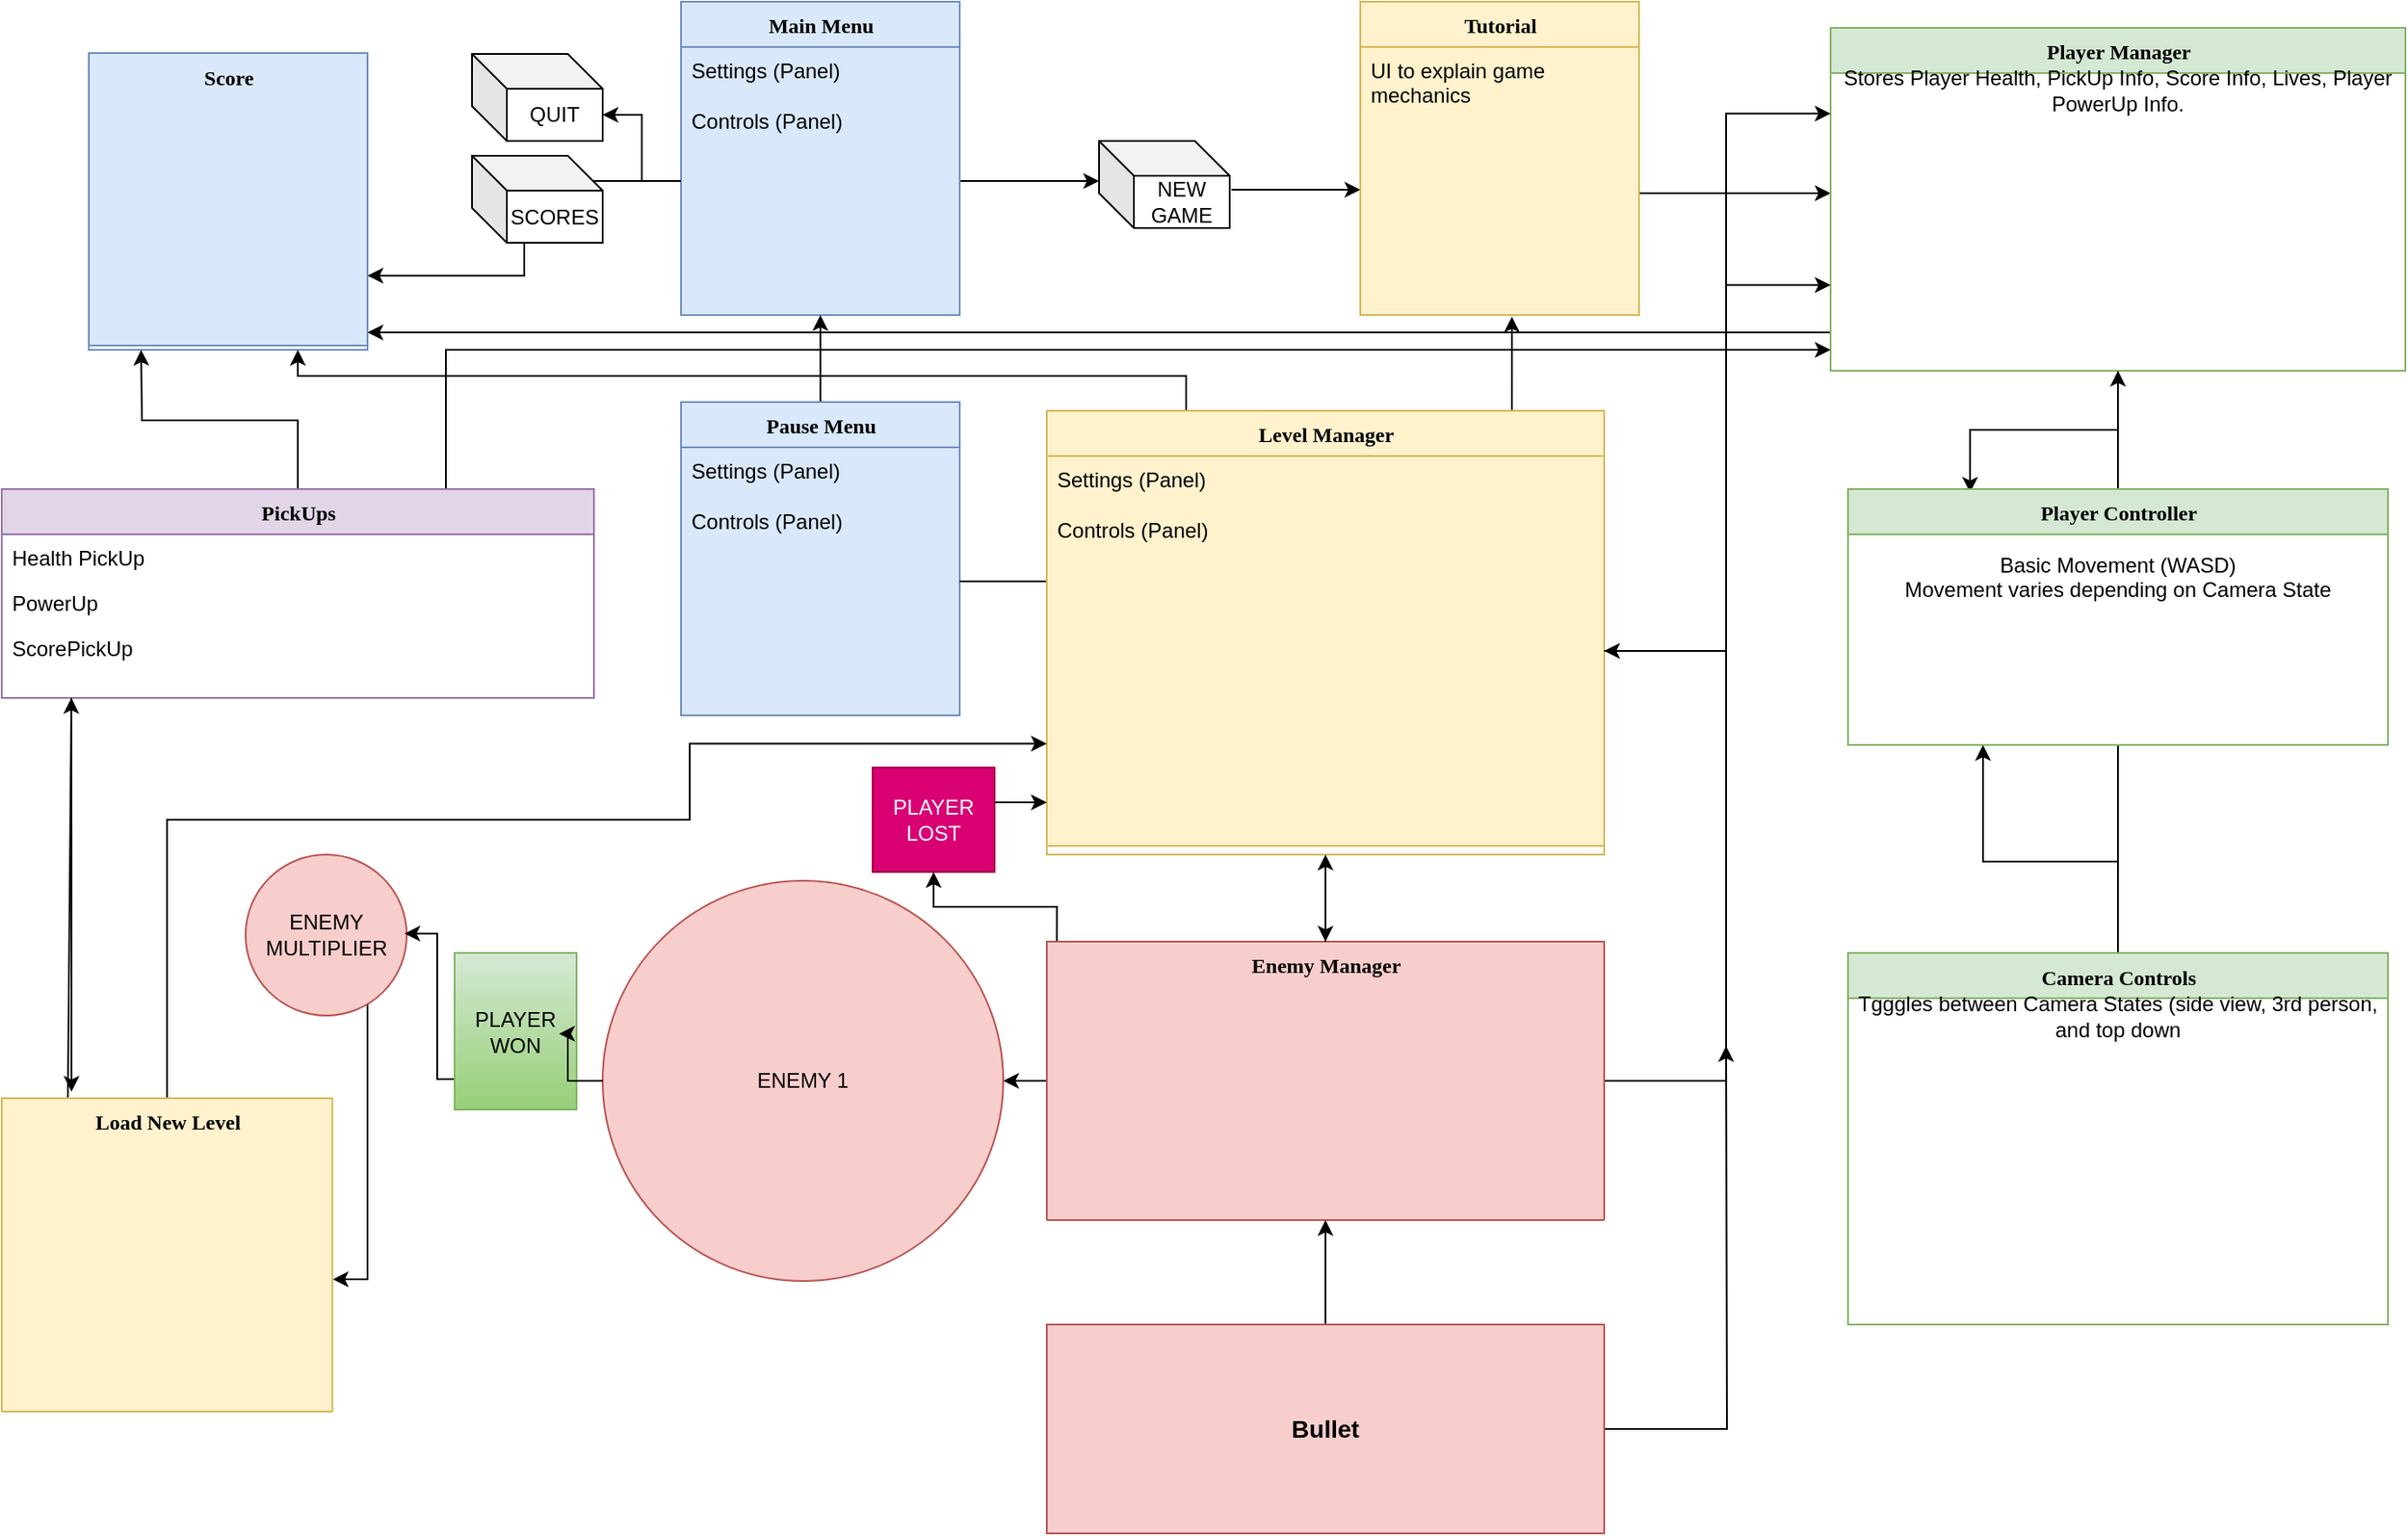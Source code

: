 <mxfile version="13.7.9" type="device"><diagram name="Page-1" id="9f46799a-70d6-7492-0946-bef42562c5a5"><mxGraphModel dx="1117" dy="717" grid="1" gridSize="10" guides="1" tooltips="1" connect="1" arrows="1" fold="1" page="1" pageScale="1" pageWidth="1100" pageHeight="850" background="#ffffff" math="0" shadow="0"><root><mxCell id="0"/><mxCell id="1" parent="0"/><mxCell id="7g6UwzHzDNSb4_OiX2LM-1" style="edgeStyle=orthogonalEdgeStyle;rounded=0;orthogonalLoop=1;jettySize=auto;html=1;" parent="1" source="78961159f06e98e8-31" edge="1"><mxGeometry relative="1" as="geometry"><mxPoint x="670" y="113" as="targetPoint"/></mxGeometry></mxCell><mxCell id="7g6UwzHzDNSb4_OiX2LM-4" value="NEW GAME" style="shape=cube;whiteSpace=wrap;html=1;boundedLbl=1;backgroundOutline=1;darkOpacity=0.05;darkOpacity2=0.1;" parent="1" vertex="1"><mxGeometry x="670" y="90" width="75" height="50" as="geometry"/></mxCell><mxCell id="78961159f06e98e8-30" value="Main Menu" style="swimlane;html=1;fontStyle=1;align=center;verticalAlign=top;childLayout=stackLayout;horizontal=1;startSize=26;horizontalStack=0;resizeParent=1;resizeLast=0;collapsible=1;marginBottom=0;swimlaneFillColor=#ffffff;rounded=0;shadow=0;comic=0;labelBackgroundColor=none;strokeWidth=1;fillColor=#dae8fc;fontFamily=Verdana;fontSize=12;strokeColor=#6c8ebf;" parent="1" vertex="1"><mxGeometry x="430" y="10" width="160" height="180" as="geometry"/></mxCell><mxCell id="78961159f06e98e8-31" value="Settings (Panel)&lt;br&gt;&lt;br&gt;Controls (Panel)&lt;br&gt;&lt;br&gt;" style="text;html=1;strokeColor=#6c8ebf;fillColor=#dae8fc;align=left;verticalAlign=top;spacingLeft=4;spacingRight=4;whiteSpace=wrap;overflow=hidden;rotatable=0;points=[[0,0.5],[1,0.5]];portConstraint=eastwest;" parent="78961159f06e98e8-30" vertex="1"><mxGeometry y="26" width="160" height="154" as="geometry"/></mxCell><mxCell id="7g6UwzHzDNSb4_OiX2LM-6" style="edgeStyle=orthogonalEdgeStyle;rounded=0;orthogonalLoop=1;jettySize=auto;html=1;exitX=1.013;exitY=0.56;exitDx=0;exitDy=0;exitPerimeter=0;" parent="1" source="7g6UwzHzDNSb4_OiX2LM-4" edge="1"><mxGeometry relative="1" as="geometry"><mxPoint x="820" y="118" as="targetPoint"/><mxPoint x="600" y="123" as="sourcePoint"/></mxGeometry></mxCell><mxCell id="7g6UwzHzDNSb4_OiX2LM-8" style="edgeStyle=orthogonalEdgeStyle;rounded=0;orthogonalLoop=1;jettySize=auto;html=1;exitX=1;exitY=0.5;exitDx=0;exitDy=0;" parent="1" source="7g6UwzHzDNSb4_OiX2LM-3" edge="1"><mxGeometry relative="1" as="geometry"><mxPoint x="1090" y="120" as="targetPoint"/><mxPoint x="755.975" y="128" as="sourcePoint"/><Array as="points"><mxPoint x="980" y="120"/><mxPoint x="1080" y="120"/></Array></mxGeometry></mxCell><mxCell id="7g6UwzHzDNSb4_OiX2LM-9" style="edgeStyle=orthogonalEdgeStyle;rounded=0;orthogonalLoop=1;jettySize=auto;html=1;entryX=0.226;entryY=0.014;entryDx=0;entryDy=0;entryPerimeter=0;" parent="1" source="78961159f06e98e8-43" target="78961159f06e98e8-108" edge="1"><mxGeometry relative="1" as="geometry"><mxPoint x="1170" y="280" as="targetPoint"/></mxGeometry></mxCell><mxCell id="7g6UwzHzDNSb4_OiX2LM-23" style="edgeStyle=orthogonalEdgeStyle;rounded=0;orthogonalLoop=1;jettySize=auto;html=1;" parent="1" source="78961159f06e98e8-43" edge="1"><mxGeometry relative="1" as="geometry"><mxPoint x="250" y="200" as="targetPoint"/><Array as="points"><mxPoint x="270" y="200"/></Array></mxGeometry></mxCell><mxCell id="78961159f06e98e8-43" value="Player Manager" style="swimlane;html=1;fontStyle=1;align=center;verticalAlign=top;childLayout=stackLayout;horizontal=1;startSize=26;horizontalStack=0;resizeParent=1;resizeLast=0;collapsible=1;marginBottom=0;swimlaneFillColor=#ffffff;rounded=0;shadow=0;comic=0;labelBackgroundColor=none;strokeWidth=1;fillColor=#d5e8d4;fontFamily=Verdana;fontSize=12;strokeColor=#82b366;" parent="1" vertex="1"><mxGeometry x="1090" y="25" width="330" height="197" as="geometry"/></mxCell><mxCell id="M4Df9N0OXXK_CthIu2Uw-7" value="Stores Player Health, PickUp Info, Score Info, Lives, Player PowerUp Info." style="text;html=1;strokeColor=none;fillColor=none;align=center;verticalAlign=middle;whiteSpace=wrap;rounded=0;" parent="78961159f06e98e8-43" vertex="1"><mxGeometry y="26" width="330" height="20" as="geometry"/></mxCell><mxCell id="7g6UwzHzDNSb4_OiX2LM-13" style="edgeStyle=orthogonalEdgeStyle;rounded=0;orthogonalLoop=1;jettySize=auto;html=1;entryX=0.5;entryY=1;entryDx=0;entryDy=0;" parent="1" source="78961159f06e98e8-108" target="78961159f06e98e8-43" edge="1"><mxGeometry relative="1" as="geometry"/></mxCell><mxCell id="7g6UwzHzDNSb4_OiX2LM-12" style="edgeStyle=orthogonalEdgeStyle;rounded=0;orthogonalLoop=1;jettySize=auto;html=1;entryX=0.25;entryY=1;entryDx=0;entryDy=0;" parent="1" source="7g6UwzHzDNSb4_OiX2LM-10" target="78961159f06e98e8-108" edge="1"><mxGeometry relative="1" as="geometry"><mxPoint x="1170" y="450" as="targetPoint"/><Array as="points"><mxPoint x="1255" y="504"/><mxPoint x="1178" y="504"/></Array></mxGeometry></mxCell><mxCell id="7g6UwzHzDNSb4_OiX2LM-11" style="edgeStyle=orthogonalEdgeStyle;rounded=0;orthogonalLoop=1;jettySize=auto;html=1;exitX=0.5;exitY=1;exitDx=0;exitDy=0;entryX=0.5;entryY=0;entryDx=0;entryDy=0;" parent="1" source="78961159f06e98e8-108" target="7g6UwzHzDNSb4_OiX2LM-10" edge="1"><mxGeometry relative="1" as="geometry"><mxPoint x="1245" y="550" as="targetPoint"/><mxPoint x="1170" y="440" as="sourcePoint"/><Array as="points"><mxPoint x="1255" y="570"/></Array></mxGeometry></mxCell><mxCell id="7g6UwzHzDNSb4_OiX2LM-15" value="QUIT" style="shape=cube;whiteSpace=wrap;html=1;boundedLbl=1;backgroundOutline=1;darkOpacity=0.05;darkOpacity2=0.1;" parent="1" vertex="1"><mxGeometry x="310" y="40" width="75" height="50" as="geometry"/></mxCell><mxCell id="7g6UwzHzDNSb4_OiX2LM-16" style="edgeStyle=orthogonalEdgeStyle;rounded=0;orthogonalLoop=1;jettySize=auto;html=1;entryX=0;entryY=0;entryDx=75;entryDy=35;entryPerimeter=0;" parent="1" source="78961159f06e98e8-31" target="7g6UwzHzDNSb4_OiX2LM-15" edge="1"><mxGeometry relative="1" as="geometry"/></mxCell><mxCell id="7g6UwzHzDNSb4_OiX2LM-17" style="edgeStyle=orthogonalEdgeStyle;rounded=0;orthogonalLoop=1;jettySize=auto;html=1;entryX=1;entryY=0.75;entryDx=0;entryDy=0;" parent="1" source="78961159f06e98e8-31" target="78961159f06e98e8-95" edge="1"><mxGeometry relative="1" as="geometry"/></mxCell><mxCell id="7g6UwzHzDNSb4_OiX2LM-18" value="SCORES" style="shape=cube;whiteSpace=wrap;html=1;boundedLbl=1;backgroundOutline=1;darkOpacity=0.05;darkOpacity2=0.1;" parent="1" vertex="1"><mxGeometry x="310" y="98.5" width="75" height="50" as="geometry"/></mxCell><mxCell id="7g6UwzHzDNSb4_OiX2LM-22" style="edgeStyle=orthogonalEdgeStyle;rounded=0;orthogonalLoop=1;jettySize=auto;html=1;entryX=0.5;entryY=1;entryDx=0;entryDy=0;entryPerimeter=0;" parent="1" source="7g6UwzHzDNSb4_OiX2LM-20" target="78961159f06e98e8-31" edge="1"><mxGeometry relative="1" as="geometry"/></mxCell><mxCell id="7g6UwzHzDNSb4_OiX2LM-20" value="Pause Menu" style="swimlane;html=1;fontStyle=1;align=center;verticalAlign=top;childLayout=stackLayout;horizontal=1;startSize=26;horizontalStack=0;resizeParent=1;resizeLast=0;collapsible=1;marginBottom=0;swimlaneFillColor=#ffffff;rounded=0;shadow=0;comic=0;labelBackgroundColor=none;strokeWidth=1;fillColor=#dae8fc;fontFamily=Verdana;fontSize=12;strokeColor=#6c8ebf;" parent="1" vertex="1"><mxGeometry x="430" y="240" width="160" height="180" as="geometry"/></mxCell><mxCell id="7g6UwzHzDNSb4_OiX2LM-21" value="Settings (Panel)&lt;br&gt;&lt;br&gt;Controls (Panel)&lt;br&gt;&lt;br&gt;" style="text;html=1;strokeColor=#6c8ebf;fillColor=#dae8fc;align=left;verticalAlign=top;spacingLeft=4;spacingRight=4;whiteSpace=wrap;overflow=hidden;rotatable=0;points=[[0,0.5],[1,0.5]];portConstraint=eastwest;" parent="7g6UwzHzDNSb4_OiX2LM-20" vertex="1"><mxGeometry y="26" width="160" height="154" as="geometry"/></mxCell><mxCell id="78961159f06e98e8-95" value="Score&lt;br&gt;&lt;span style=&quot;color: rgba(0 , 0 , 0 , 0) ; font-family: monospace ; font-size: 0px ; font-weight: 400&quot;&gt;%3CmxGraphModel%3E%3Croot%3E%3CmxCell%20id%3D%220%22%2F%3E%3CmxCell%20id%3D%221%22%20parent%3D%220%22%2F%3E%3CmxCell%20id%3D%222%22%20value%3D%22Displays%20High%20Scores%22%20style%3D%22text%3Bhtml%3D1%3BstrokeColor%3Dnone%3BfillColor%3Dnone%3Balign%3Dleft%3BverticalAlign%3Dtop%3BspacingLeft%3D4%3BspacingRight%3D4%3BwhiteSpace%3Dwrap%3Boverflow%3Dhidden%3Brotatable%3D0%3Bpoints%3D%5B%5B0%2C0.5%5D%2C%5B1%2C0.5%5D%5D%3BportConstraint%3Deastwest%3B%22%20vertex%3D%221%22%20parent%3D%221%22%3E%3CmxGeometry%20x%3D%2290%22%20y%3D%22207.5%22%20width%3D%22160%22%20height%3D%2232%22%20as%3D%22geometry%22%2F%3E%3C%2FmxCell%3E%3CmxCell%20id%3D%223%22%20value%3D%22Saves%20Scores%22%20style%3D%22text%3Bhtml%3D1%3BstrokeColor%3Dnone%3BfillColor%3Dnone%3Balign%3Dleft%3BverticalAlign%3Dtop%3BspacingLeft%3D4%3BspacingRight%3D4%3BwhiteSpace%3Dwrap%3Boverflow%3Dhidden%3Brotatable%3D0%3Bpoints%3D%5B%5B0%2C0.5%5D%2C%5B1%2C0.5%5D%5D%3BportConstraint%3Deastwest%3B%22%20vertex%3D%221%22%20parent%3D%221%22%3E%3CmxGeometry%20x%3D%2290%22%20y%3D%22239.5%22%20width%3D%22160%22%20height%3D%2230%22%20as%3D%22geometry%22%2F%3E%3C%2FmxCell%3E%3C%2Froot%3E%3C%2FmxGraphModel%3E&lt;/span&gt;&lt;span style=&quot;color: rgba(0 , 0 , 0 , 0) ; font-family: monospace ; font-size: 0px ; font-weight: 400&quot;&gt;%3CmxGraphModel%3E%3Croot%3E%3CmxCell%20id%3D%220%22%2F%3E%3CmxCell%20id%3D%221%22%20parent%3D%220%22%2F%3E%3CmxCell%20id%3D%222%22%20value%3D%22Displays%20High%20Scores%22%20style%3D%22text%3Bhtml%3D1%3BstrokeColor%3Dnone%3BfillColor%3Dnone%3Balign%3Dleft%3BverticalAlign%3Dtop%3BspacingLeft%3D4%3BspacingRight%3D4%3BwhiteSpace%3Dwrap%3Boverflow%3Dhidden%3Brotatable%3D0%3Bpoints%3D%5B%5B0%2C0.5%5D%2C%5B1%2C0.5%5D%5D%3BportConstraint%3Deastwest%3B%22%20vertex%3D%221%22%20parent%3D%221%22%3E%3CmxGeometry%20x%3D%2290%22%20y%3D%22207.5%22%20width%3D%22160%22%20height%3D%2232%22%20as%3D%22geometry%22%2F%3E%3C%2FmxCell%3E%3CmxCell%20id%3D%223%22%20value%3D%22Saves%20Scores%22%20style%3D%22text%3Bhtml%3D1%3BstrokeColor%3Dnone%3BfillColor%3Dnone%3Balign%3Dleft%3BverticalAlign%3Dtop%3BspacingLeft%3D4%3BspacingRight%3D4%3BwhiteSpace%3Dwrap%3Boverflow%3Dhidden%3Brotatable%3D0%3Bpoints%3D%5B%5B0%2C0.5%5D%2C%5B1%2C0.5%5D%5D%3BportConstraint%3Deastwest%3B%22%20vertex%3D%221%22%20parent%3D%221%22%3E%3CmxGeometry%20x%3D%2290%22%20y%3D%22239.5%22%20width%3D%22160%22%20height%3D%2230%22%20as%3D%22geometry%22%2F%3E%3C%2FmxCell%3E%3C%2Froot%3E%3C%2FmxGraphModel%3E&lt;/span&gt;&lt;span style=&quot;color: rgba(0 , 0 , 0 , 0) ; font-family: monospace ; font-size: 0px ; font-weight: 400&quot;&gt;%3CmxGraphModel%3E%3Croot%3E%3CmxCell%20id%3D%220%22%2F%3E%3CmxCell%20id%3D%221%22%20parent%3D%220%22%2F%3E%3CmxCell%20id%3D%222%22%20value%3D%22Displays%20High%20Scores%22%20style%3D%22text%3Bhtml%3D1%3BstrokeColor%3Dnone%3BfillColor%3Dnone%3Balign%3Dleft%3BverticalAlign%3Dtop%3BspacingLeft%3D4%3BspacingRight%3D4%3BwhiteSpace%3Dwrap%3Boverflow%3Dhidden%3Brotatable%3D0%3Bpoints%3D%5B%5B0%2C0.5%5D%2C%5B1%2C0.5%5D%5D%3BportConstraint%3Deastwest%3B%22%20vertex%3D%221%22%20parent%3D%221%22%3E%3CmxGeometry%20x%3D%2290%22%20y%3D%22207.5%22%20width%3D%22160%22%20height%3D%2232%22%20as%3D%22geometry%22%2F%3E%3C%2FmxCell%3E%3CmxCell%20id%3D%223%22%20value%3D%22Saves%20Scores%22%20style%3D%22text%3Bhtml%3D1%3BstrokeColor%3Dnone%3BfillColor%3Dnone%3Balign%3Dleft%3BverticalAlign%3Dtop%3BspacingLeft%3D4%3BspacingRight%3D4%3BwhiteSpace%3Dwrap%3Boverflow%3Dhidden%3Brotatable%3D0%3Bpoints%3D%5B%5B0%2C0.5%5D%2C%5B1%2C0.5%5D%5D%3BportConstraint%3Deastwest%3B%22%20vertex%3D%221%22%20parent%3D%221%22%3E%3CmxGeometry%20x%3D%2290%22%20y%3D%22239.5%22%20width%3D%22160%22%20height%3D%2230%22%20as%3D%22geometry%22%2F%3E%3C%2FmxCell%3E%3C%2Froot%3E%3C%2FmxGraphModel%3E&lt;/span&gt;" style="swimlane;html=1;fontStyle=1;align=center;verticalAlign=top;childLayout=stackLayout;horizontal=1;startSize=168;horizontalStack=0;resizeParent=1;resizeLast=0;collapsible=1;marginBottom=0;swimlaneFillColor=#ffffff;rounded=0;shadow=0;comic=0;labelBackgroundColor=none;strokeWidth=1;fillColor=#dae8fc;fontFamily=Verdana;fontSize=12;strokeColor=#6c8ebf;" parent="1" vertex="1"><mxGeometry x="90" y="39.5" width="160" height="170.5" as="geometry"/></mxCell><mxCell id="7g6UwzHzDNSb4_OiX2LM-2" value="Tutorial" style="swimlane;html=1;fontStyle=1;align=center;verticalAlign=top;childLayout=stackLayout;horizontal=1;startSize=26;horizontalStack=0;resizeParent=1;resizeLast=0;collapsible=1;marginBottom=0;swimlaneFillColor=#ffffff;rounded=0;shadow=0;comic=0;labelBackgroundColor=none;strokeWidth=1;fillColor=#fff2cc;fontFamily=Verdana;fontSize=12;strokeColor=#d6b656;" parent="1" vertex="1"><mxGeometry x="820" y="10" width="160" height="180" as="geometry"/></mxCell><mxCell id="7g6UwzHzDNSb4_OiX2LM-3" value="UI to explain game mechanics" style="text;html=1;strokeColor=#d6b656;fillColor=#fff2cc;align=left;verticalAlign=top;spacingLeft=4;spacingRight=4;whiteSpace=wrap;overflow=hidden;rotatable=0;points=[[0,0.5],[1,0.5]];portConstraint=eastwest;" parent="7g6UwzHzDNSb4_OiX2LM-2" vertex="1"><mxGeometry y="26" width="160" height="154" as="geometry"/></mxCell><mxCell id="7g6UwzHzDNSb4_OiX2LM-24" style="edgeStyle=orthogonalEdgeStyle;rounded=0;orthogonalLoop=1;jettySize=auto;html=1;" parent="1" source="78961159f06e98e8-56" edge="1"><mxGeometry relative="1" as="geometry"><mxPoint x="120" y="210" as="targetPoint"/></mxGeometry></mxCell><mxCell id="7g6UwzHzDNSb4_OiX2LM-27" style="edgeStyle=orthogonalEdgeStyle;rounded=0;orthogonalLoop=1;jettySize=auto;html=1;entryX=0.544;entryY=1.006;entryDx=0;entryDy=0;entryPerimeter=0;" parent="1" source="7g6UwzHzDNSb4_OiX2LM-21" target="7g6UwzHzDNSb4_OiX2LM-3" edge="1"><mxGeometry relative="1" as="geometry"/></mxCell><mxCell id="7g6UwzHzDNSb4_OiX2LM-43" style="edgeStyle=orthogonalEdgeStyle;rounded=0;orthogonalLoop=1;jettySize=auto;html=1;entryX=0.5;entryY=0;entryDx=0;entryDy=0;" parent="1" target="7g6UwzHzDNSb4_OiX2LM-32" edge="1"><mxGeometry relative="1" as="geometry"><mxPoint x="800" y="520" as="sourcePoint"/></mxGeometry></mxCell><mxCell id="7g6UwzHzDNSb4_OiX2LM-56" style="edgeStyle=orthogonalEdgeStyle;rounded=0;orthogonalLoop=1;jettySize=auto;html=1;exitX=0;exitY=0;exitDx=0;exitDy=0;entryX=0.75;entryY=1;entryDx=0;entryDy=0;" parent="1" source="7g6UwzHzDNSb4_OiX2LM-30" target="78961159f06e98e8-95" edge="1"><mxGeometry relative="1" as="geometry"><Array as="points"><mxPoint x="720" y="245"/><mxPoint x="720" y="225"/><mxPoint x="210" y="225"/></Array></mxGeometry></mxCell><mxCell id="7g6UwzHzDNSb4_OiX2LM-30" value="Level Manager" style="swimlane;html=1;fontStyle=1;align=center;verticalAlign=top;childLayout=stackLayout;horizontal=1;startSize=26;horizontalStack=0;resizeParent=1;resizeLast=0;collapsible=1;marginBottom=0;swimlaneFillColor=#ffffff;rounded=0;shadow=0;comic=0;labelBackgroundColor=none;strokeWidth=1;fillColor=#fff2cc;fontFamily=Verdana;fontSize=12;strokeColor=#d6b656;" parent="1" vertex="1"><mxGeometry x="640" y="245" width="320" height="255" as="geometry"/></mxCell><mxCell id="7g6UwzHzDNSb4_OiX2LM-31" value="Settings (Panel)&lt;br&gt;&lt;br&gt;Controls (Panel)&lt;br&gt;&lt;br&gt;" style="text;html=1;strokeColor=#d6b656;fillColor=#fff2cc;align=left;verticalAlign=top;spacingLeft=4;spacingRight=4;whiteSpace=wrap;overflow=hidden;rotatable=0;points=[[0,0.5],[1,0.5]];portConstraint=eastwest;" parent="7g6UwzHzDNSb4_OiX2LM-30" vertex="1"><mxGeometry y="26" width="320" height="224" as="geometry"/></mxCell><mxCell id="7g6UwzHzDNSb4_OiX2LM-33" style="edgeStyle=orthogonalEdgeStyle;rounded=0;orthogonalLoop=1;jettySize=auto;html=1;" parent="1" source="7g6UwzHzDNSb4_OiX2LM-32" target="7g6UwzHzDNSb4_OiX2LM-34" edge="1"><mxGeometry relative="1" as="geometry"><mxPoint x="530" y="630" as="targetPoint"/></mxGeometry></mxCell><mxCell id="7g6UwzHzDNSb4_OiX2LM-35" style="edgeStyle=orthogonalEdgeStyle;rounded=0;orthogonalLoop=1;jettySize=auto;html=1;entryX=0;entryY=0.25;entryDx=0;entryDy=0;" parent="1" source="7g6UwzHzDNSb4_OiX2LM-32" target="78961159f06e98e8-43" edge="1"><mxGeometry relative="1" as="geometry"><Array as="points"><mxPoint x="1030" y="630"/><mxPoint x="1030" y="74"/></Array></mxGeometry></mxCell><mxCell id="7g6UwzHzDNSb4_OiX2LM-32" value="Enemy Manager" style="swimlane;html=1;fontStyle=1;align=center;verticalAlign=top;childLayout=stackLayout;horizontal=1;startSize=160;horizontalStack=0;resizeParent=1;resizeLast=0;collapsible=1;marginBottom=0;swimlaneFillColor=#ffffff;rounded=0;shadow=0;comic=0;labelBackgroundColor=none;strokeWidth=1;fillColor=#f8cecc;fontFamily=Verdana;fontSize=12;strokeColor=#b85450;" parent="1" vertex="1"><mxGeometry x="640" y="550" width="320" height="160" as="geometry"/></mxCell><mxCell id="7g6UwzHzDNSb4_OiX2LM-36" style="edgeStyle=orthogonalEdgeStyle;rounded=0;orthogonalLoop=1;jettySize=auto;html=1;entryX=1.001;entryY=0.578;entryDx=0;entryDy=0;entryPerimeter=0;" parent="1" source="7g6UwzHzDNSb4_OiX2LM-46" edge="1" target="7g6UwzHzDNSb4_OiX2LM-37"><mxGeometry relative="1" as="geometry"><mxPoint x="230" y="630" as="targetPoint"/><Array as="points"><mxPoint x="250" y="744"/></Array></mxGeometry></mxCell><mxCell id="2a1tNcVI9drmQro6cFOv-10" style="edgeStyle=orthogonalEdgeStyle;rounded=0;orthogonalLoop=1;jettySize=auto;html=1;exitX=0.018;exitY=-0.003;exitDx=0;exitDy=0;entryX=0.5;entryY=1;entryDx=0;entryDy=0;exitPerimeter=0;" edge="1" parent="1" source="7g6UwzHzDNSb4_OiX2LM-32" target="2a1tNcVI9drmQro6cFOv-8"><mxGeometry relative="1" as="geometry"/></mxCell><mxCell id="7g6UwzHzDNSb4_OiX2LM-34" value="ENEMY 1" style="ellipse;whiteSpace=wrap;html=1;aspect=fixed;fillColor=#f8cecc;strokeColor=#b85450;" parent="1" vertex="1"><mxGeometry x="385" y="515" width="230" height="230" as="geometry"/></mxCell><mxCell id="7g6UwzHzDNSb4_OiX2LM-41" style="edgeStyle=orthogonalEdgeStyle;rounded=0;orthogonalLoop=1;jettySize=auto;html=1;entryX=0;entryY=0.75;entryDx=0;entryDy=0;" parent="1" source="7g6UwzHzDNSb4_OiX2LM-37" target="7g6UwzHzDNSb4_OiX2LM-30" edge="1"><mxGeometry relative="1" as="geometry"><Array as="points"><mxPoint x="135" y="480"/><mxPoint x="435" y="480"/><mxPoint x="435" y="436"/></Array></mxGeometry></mxCell><mxCell id="7g6UwzHzDNSb4_OiX2LM-44" value="" style="endArrow=classic;html=1;exitX=0.5;exitY=0;exitDx=0;exitDy=0;entryX=0.5;entryY=1;entryDx=0;entryDy=0;" parent="1" source="7g6UwzHzDNSb4_OiX2LM-32" target="7g6UwzHzDNSb4_OiX2LM-30" edge="1"><mxGeometry width="50" height="50" relative="1" as="geometry"><mxPoint x="690" y="470" as="sourcePoint"/><mxPoint x="740" y="420" as="targetPoint"/></mxGeometry></mxCell><mxCell id="7g6UwzHzDNSb4_OiX2LM-50" style="edgeStyle=orthogonalEdgeStyle;rounded=0;orthogonalLoop=1;jettySize=auto;html=1;exitX=0.75;exitY=0;exitDx=0;exitDy=0;" parent="1" source="78961159f06e98e8-56" edge="1"><mxGeometry relative="1" as="geometry"><mxPoint x="1090" y="210" as="targetPoint"/><Array as="points"><mxPoint x="295" y="210"/><mxPoint x="1090" y="210"/></Array></mxGeometry></mxCell><mxCell id="78961159f06e98e8-56" value="PickUps" style="swimlane;html=1;fontStyle=1;align=center;verticalAlign=top;childLayout=stackLayout;horizontal=1;startSize=26;horizontalStack=0;resizeParent=1;resizeLast=0;collapsible=1;marginBottom=0;swimlaneFillColor=#ffffff;rounded=0;shadow=0;comic=0;labelBackgroundColor=none;strokeWidth=1;fillColor=#e1d5e7;fontFamily=Verdana;fontSize=12;strokeColor=#9673a6;" parent="1" vertex="1"><mxGeometry x="40" y="290" width="340" height="120" as="geometry"/></mxCell><mxCell id="78961159f06e98e8-57" value="Health PickUp" style="text;html=1;strokeColor=none;fillColor=none;align=left;verticalAlign=top;spacingLeft=4;spacingRight=4;whiteSpace=wrap;overflow=hidden;rotatable=0;points=[[0,0.5],[1,0.5]];portConstraint=eastwest;" parent="78961159f06e98e8-56" vertex="1"><mxGeometry y="26" width="340" height="26" as="geometry"/></mxCell><mxCell id="78961159f06e98e8-58" value="PowerUp" style="text;html=1;strokeColor=none;fillColor=none;align=left;verticalAlign=top;spacingLeft=4;spacingRight=4;whiteSpace=wrap;overflow=hidden;rotatable=0;points=[[0,0.5],[1,0.5]];portConstraint=eastwest;" parent="78961159f06e98e8-56" vertex="1"><mxGeometry y="52" width="340" height="26" as="geometry"/></mxCell><mxCell id="78961159f06e98e8-59" value="ScorePickUp&lt;br&gt;" style="text;html=1;strokeColor=none;fillColor=none;align=left;verticalAlign=top;spacingLeft=4;spacingRight=4;whiteSpace=wrap;overflow=hidden;rotatable=0;points=[[0,0.5],[1,0.5]];portConstraint=eastwest;" parent="78961159f06e98e8-56" vertex="1"><mxGeometry y="78" width="340" height="26" as="geometry"/></mxCell><mxCell id="7g6UwzHzDNSb4_OiX2LM-48" value="" style="endArrow=classic;html=1;entryX=0.211;entryY=-0.021;entryDx=0;entryDy=0;entryPerimeter=0;" parent="1" target="7g6UwzHzDNSb4_OiX2LM-37" edge="1"><mxGeometry width="50" height="50" relative="1" as="geometry"><mxPoint x="80" y="410" as="sourcePoint"/><mxPoint x="740" y="420" as="targetPoint"/><Array as="points"/></mxGeometry></mxCell><mxCell id="7g6UwzHzDNSb4_OiX2LM-49" value="" style="endArrow=classic;html=1;exitX=0.2;exitY=0;exitDx=0;exitDy=0;exitPerimeter=0;" parent="1" source="7g6UwzHzDNSb4_OiX2LM-37" edge="1"><mxGeometry width="50" height="50" relative="1" as="geometry"><mxPoint x="135" y="420" as="sourcePoint"/><mxPoint x="80" y="410" as="targetPoint"/><Array as="points"/></mxGeometry></mxCell><mxCell id="7g6UwzHzDNSb4_OiX2LM-52" style="edgeStyle=orthogonalEdgeStyle;rounded=0;orthogonalLoop=1;jettySize=auto;html=1;entryX=0;entryY=0.75;entryDx=0;entryDy=0;" parent="1" source="7g6UwzHzDNSb4_OiX2LM-31" target="78961159f06e98e8-43" edge="1"><mxGeometry relative="1" as="geometry"><mxPoint x="1070" y="150" as="targetPoint"/><Array as="points"><mxPoint x="1030" y="383"/><mxPoint x="1030" y="173"/></Array></mxGeometry></mxCell><mxCell id="7g6UwzHzDNSb4_OiX2LM-53" value="" style="endArrow=classic;html=1;entryX=1;entryY=0.5;entryDx=0;entryDy=0;" parent="1" target="7g6UwzHzDNSb4_OiX2LM-31" edge="1"><mxGeometry width="50" height="50" relative="1" as="geometry"><mxPoint x="1030" y="383" as="sourcePoint"/><mxPoint x="740" y="420" as="targetPoint"/></mxGeometry></mxCell><mxCell id="78961159f06e98e8-108" value="Player Controller" style="swimlane;html=1;fontStyle=1;align=center;verticalAlign=top;childLayout=stackLayout;horizontal=1;startSize=26;horizontalStack=0;resizeParent=1;resizeLast=0;collapsible=1;marginBottom=0;swimlaneFillColor=#ffffff;rounded=0;shadow=0;comic=0;labelBackgroundColor=none;strokeWidth=1;fillColor=#d5e8d4;fontFamily=Verdana;fontSize=12;strokeColor=#82b366;" parent="1" vertex="1"><mxGeometry x="1100" y="290" width="310" height="147" as="geometry"/></mxCell><mxCell id="M4Df9N0OXXK_CthIu2Uw-5" value="&lt;br&gt;&lt;br&gt;Basic Movement (WASD)&lt;br&gt;Movement varies depending on Camera State" style="text;html=1;strokeColor=none;fillColor=none;align=center;verticalAlign=middle;whiteSpace=wrap;rounded=0;" parent="78961159f06e98e8-108" vertex="1"><mxGeometry y="26" width="310" height="20" as="geometry"/></mxCell><mxCell id="7g6UwzHzDNSb4_OiX2LM-10" value="Camera Controls&lt;br&gt;" style="swimlane;html=1;fontStyle=1;align=center;verticalAlign=top;childLayout=stackLayout;horizontal=1;startSize=26;horizontalStack=0;resizeParent=1;resizeLast=0;collapsible=1;marginBottom=0;swimlaneFillColor=#ffffff;rounded=0;shadow=0;comic=0;labelBackgroundColor=none;strokeWidth=1;fillColor=#d5e8d4;fontFamily=Verdana;fontSize=12;strokeColor=#82b366;" parent="1" vertex="1"><mxGeometry x="1100" y="556.5" width="310" height="213.5" as="geometry"/></mxCell><mxCell id="M4Df9N0OXXK_CthIu2Uw-6" value="Tgggles between Camera States (side view, 3rd person, and top down" style="text;html=1;strokeColor=none;fillColor=none;align=center;verticalAlign=middle;whiteSpace=wrap;rounded=0;" parent="7g6UwzHzDNSb4_OiX2LM-10" vertex="1"><mxGeometry y="26" width="310" height="20" as="geometry"/></mxCell><mxCell id="M4Df9N0OXXK_CthIu2Uw-3" style="edgeStyle=orthogonalEdgeStyle;rounded=0;orthogonalLoop=1;jettySize=auto;html=1;entryX=0.5;entryY=1;entryDx=0;entryDy=0;" parent="1" source="M4Df9N0OXXK_CthIu2Uw-2" target="7g6UwzHzDNSb4_OiX2LM-32" edge="1"><mxGeometry relative="1" as="geometry"/></mxCell><mxCell id="M4Df9N0OXXK_CthIu2Uw-4" style="edgeStyle=orthogonalEdgeStyle;rounded=0;orthogonalLoop=1;jettySize=auto;html=1;" parent="1" source="M4Df9N0OXXK_CthIu2Uw-2" edge="1"><mxGeometry relative="1" as="geometry"><mxPoint x="1030" y="610" as="targetPoint"/></mxGeometry></mxCell><mxCell id="M4Df9N0OXXK_CthIu2Uw-2" value="&lt;b&gt;&lt;font style=&quot;font-size: 14px&quot;&gt;Bullet&lt;/font&gt;&lt;/b&gt;" style="rounded=0;whiteSpace=wrap;html=1;fillColor=#f8cecc;strokeColor=#b85450;" parent="1" vertex="1"><mxGeometry x="640" y="770" width="320" height="120" as="geometry"/></mxCell><mxCell id="7g6UwzHzDNSb4_OiX2LM-46" value="ENEMY&lt;br&gt;MULTIPLIER" style="ellipse;whiteSpace=wrap;html=1;aspect=fixed;fillColor=#f8cecc;strokeColor=#b85450;" parent="1" vertex="1"><mxGeometry x="180" y="500" width="92.5" height="92.5" as="geometry"/></mxCell><mxCell id="2a1tNcVI9drmQro6cFOv-1" style="edgeStyle=orthogonalEdgeStyle;rounded=0;orthogonalLoop=1;jettySize=auto;html=1;entryX=0.986;entryY=0.491;entryDx=0;entryDy=0;entryPerimeter=0;" edge="1" parent="1" source="2a1tNcVI9drmQro6cFOv-2" target="7g6UwzHzDNSb4_OiX2LM-46"><mxGeometry relative="1" as="geometry"><mxPoint x="290" y="640" as="targetPoint"/><mxPoint x="385" y="630" as="sourcePoint"/><Array as="points"><mxPoint x="290" y="629"/></Array></mxGeometry></mxCell><mxCell id="2a1tNcVI9drmQro6cFOv-2" value="" style="rounded=0;whiteSpace=wrap;html=1;gradientColor=#97d077;fillColor=#d5e8d4;strokeColor=#82b366;" vertex="1" parent="1"><mxGeometry x="300" y="556.5" width="70" height="90" as="geometry"/></mxCell><mxCell id="2a1tNcVI9drmQro6cFOv-3" style="edgeStyle=orthogonalEdgeStyle;rounded=0;orthogonalLoop=1;jettySize=auto;html=1;entryX=0.857;entryY=0.524;entryDx=0;entryDy=0;entryPerimeter=0;" edge="1" parent="1" source="7g6UwzHzDNSb4_OiX2LM-34" target="2a1tNcVI9drmQro6cFOv-4"><mxGeometry relative="1" as="geometry"><mxPoint x="282.5" y="630" as="targetPoint"/><mxPoint x="385" y="630" as="sourcePoint"/><Array as="points"/></mxGeometry></mxCell><mxCell id="2a1tNcVI9drmQro6cFOv-4" value="PLAYER&lt;br&gt;WON" style="text;html=1;strokeColor=none;fillColor=none;align=center;verticalAlign=middle;whiteSpace=wrap;rounded=0;" vertex="1" parent="1"><mxGeometry x="300" y="571.5" width="70" height="60" as="geometry"/></mxCell><mxCell id="2a1tNcVI9drmQro6cFOv-11" style="edgeStyle=orthogonalEdgeStyle;rounded=0;orthogonalLoop=1;jettySize=auto;html=1;" edge="1" parent="1" source="2a1tNcVI9drmQro6cFOv-8"><mxGeometry relative="1" as="geometry"><mxPoint x="640" y="470" as="targetPoint"/><Array as="points"><mxPoint x="630" y="470"/></Array></mxGeometry></mxCell><mxCell id="2a1tNcVI9drmQro6cFOv-8" value="PLAYER&lt;br&gt;LOST" style="text;html=1;strokeColor=#A50040;fillColor=#d80073;align=center;verticalAlign=middle;whiteSpace=wrap;rounded=0;fontColor=#ffffff;" vertex="1" parent="1"><mxGeometry x="540" y="450" width="70" height="60" as="geometry"/></mxCell><mxCell id="7g6UwzHzDNSb4_OiX2LM-37" value="Load New Level" style="swimlane;html=1;fontStyle=1;align=center;verticalAlign=top;childLayout=stackLayout;horizontal=1;startSize=180;horizontalStack=0;resizeParent=1;resizeLast=0;collapsible=1;marginBottom=0;swimlaneFillColor=#ffffff;rounded=0;shadow=0;comic=0;labelBackgroundColor=none;strokeWidth=1;fillColor=#fff2cc;fontFamily=Verdana;fontSize=12;strokeColor=#d6b656;" parent="1" vertex="1"><mxGeometry x="40" y="640" width="189.83" height="180" as="geometry"/></mxCell></root></mxGraphModel></diagram></mxfile>